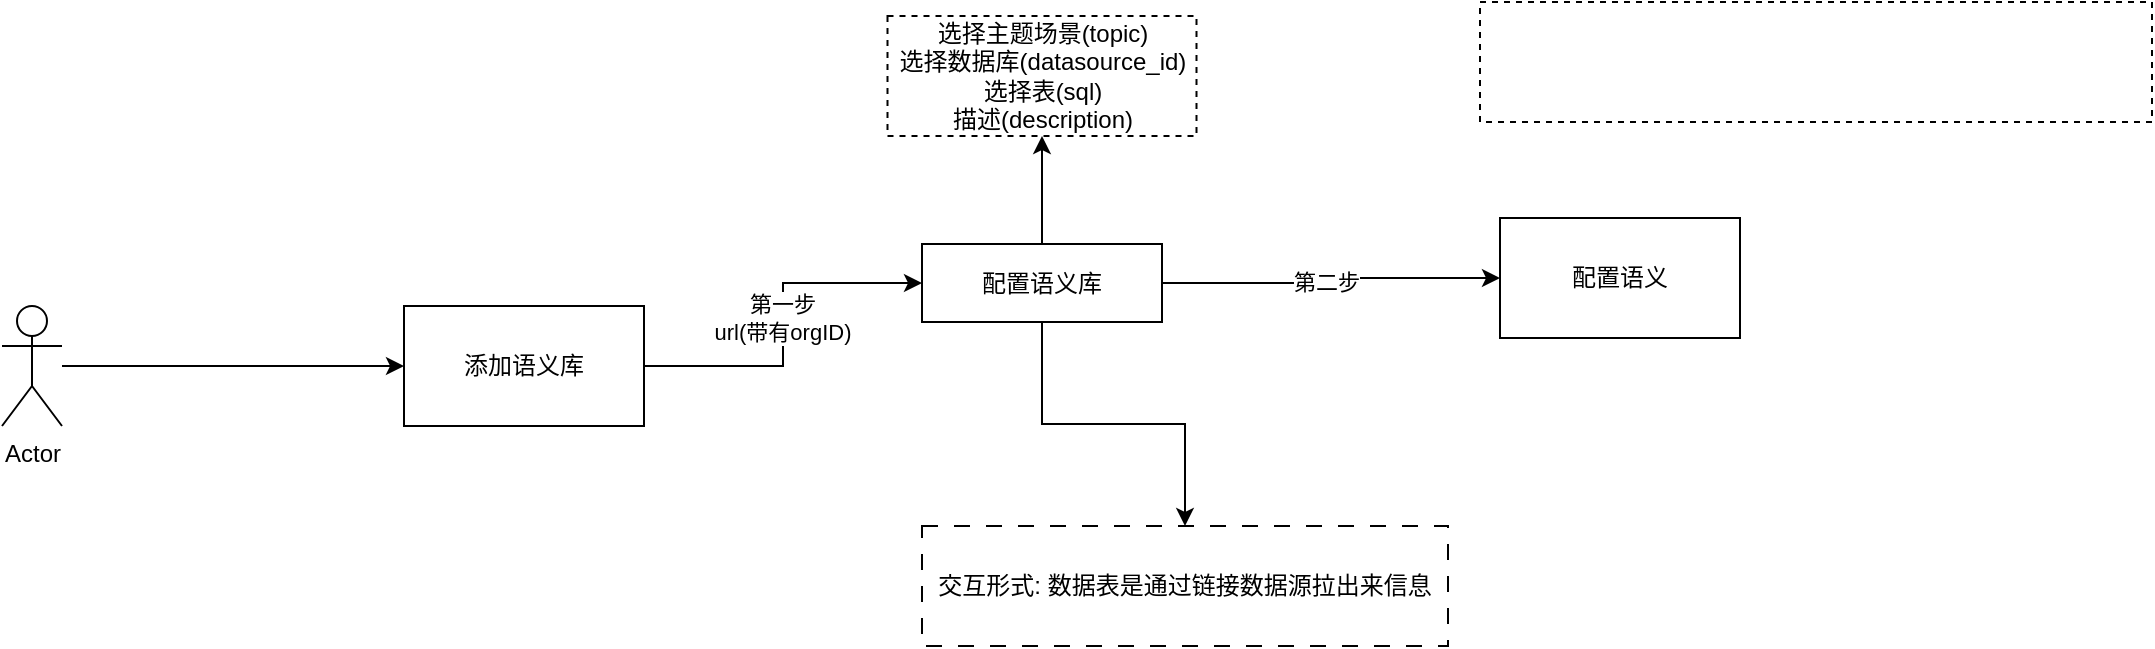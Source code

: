 <mxfile version="22.1.7" type="github">
  <diagram name="第 1 页" id="1hYo64LuMpDYzzGd4I8e">
    <mxGraphModel dx="1434" dy="786" grid="0" gridSize="10" guides="1" tooltips="1" connect="1" arrows="1" fold="1" page="1" pageScale="1" pageWidth="1654" pageHeight="2336" math="0" shadow="0">
      <root>
        <mxCell id="0" />
        <mxCell id="1" parent="0" />
        <mxCell id="4XoDtmQWzFF1k-0LZuOs-3" style="edgeStyle=orthogonalEdgeStyle;rounded=0;orthogonalLoop=1;jettySize=auto;html=1;" parent="1" source="4XoDtmQWzFF1k-0LZuOs-1" target="4XoDtmQWzFF1k-0LZuOs-2" edge="1">
          <mxGeometry relative="1" as="geometry" />
        </mxCell>
        <mxCell id="4XoDtmQWzFF1k-0LZuOs-1" value="Actor" style="shape=umlActor;verticalLabelPosition=bottom;verticalAlign=top;html=1;outlineConnect=0;" parent="1" vertex="1">
          <mxGeometry x="158" y="231" width="30" height="60" as="geometry" />
        </mxCell>
        <mxCell id="4XoDtmQWzFF1k-0LZuOs-6" style="edgeStyle=orthogonalEdgeStyle;rounded=0;orthogonalLoop=1;jettySize=auto;html=1;entryX=0;entryY=0.5;entryDx=0;entryDy=0;" parent="1" source="4XoDtmQWzFF1k-0LZuOs-2" target="4XoDtmQWzFF1k-0LZuOs-5" edge="1">
          <mxGeometry relative="1" as="geometry" />
        </mxCell>
        <mxCell id="arsLk9QwE6Tpv6ynl3g6-2" value="第一步&lt;br&gt;url(带有orgID)" style="edgeLabel;html=1;align=center;verticalAlign=middle;resizable=0;points=[];" vertex="1" connectable="0" parent="4XoDtmQWzFF1k-0LZuOs-6">
          <mxGeometry x="0.044" y="2" relative="1" as="geometry">
            <mxPoint x="1" as="offset" />
          </mxGeometry>
        </mxCell>
        <mxCell id="4XoDtmQWzFF1k-0LZuOs-2" value="添加语义库" style="rounded=0;whiteSpace=wrap;html=1;" parent="1" vertex="1">
          <mxGeometry x="359" y="231" width="120" height="60" as="geometry" />
        </mxCell>
        <mxCell id="4XoDtmQWzFF1k-0LZuOs-8" style="edgeStyle=orthogonalEdgeStyle;rounded=0;orthogonalLoop=1;jettySize=auto;html=1;exitX=1;exitY=0.5;exitDx=0;exitDy=0;entryX=0;entryY=0.5;entryDx=0;entryDy=0;" parent="1" source="4XoDtmQWzFF1k-0LZuOs-5" target="4XoDtmQWzFF1k-0LZuOs-7" edge="1">
          <mxGeometry relative="1" as="geometry" />
        </mxCell>
        <mxCell id="arsLk9QwE6Tpv6ynl3g6-3" value="第二步" style="edgeLabel;html=1;align=center;verticalAlign=middle;resizable=0;points=[];" vertex="1" connectable="0" parent="4XoDtmQWzFF1k-0LZuOs-8">
          <mxGeometry x="-0.041" y="1" relative="1" as="geometry">
            <mxPoint as="offset" />
          </mxGeometry>
        </mxCell>
        <mxCell id="arsLk9QwE6Tpv6ynl3g6-1" style="edgeStyle=orthogonalEdgeStyle;rounded=0;orthogonalLoop=1;jettySize=auto;html=1;entryX=0.5;entryY=1;entryDx=0;entryDy=0;" edge="1" parent="1" source="4XoDtmQWzFF1k-0LZuOs-5" target="4XoDtmQWzFF1k-0LZuOs-9">
          <mxGeometry relative="1" as="geometry" />
        </mxCell>
        <mxCell id="arsLk9QwE6Tpv6ynl3g6-9" style="edgeStyle=orthogonalEdgeStyle;rounded=0;orthogonalLoop=1;jettySize=auto;html=1;" edge="1" parent="1" source="4XoDtmQWzFF1k-0LZuOs-5" target="arsLk9QwE6Tpv6ynl3g6-8">
          <mxGeometry relative="1" as="geometry" />
        </mxCell>
        <mxCell id="4XoDtmQWzFF1k-0LZuOs-5" value="配置语义库" style="rounded=0;whiteSpace=wrap;html=1;" parent="1" vertex="1">
          <mxGeometry x="618" y="200" width="120" height="39" as="geometry" />
        </mxCell>
        <mxCell id="4XoDtmQWzFF1k-0LZuOs-7" value="配置语义" style="rounded=0;whiteSpace=wrap;html=1;" parent="1" vertex="1">
          <mxGeometry x="907" y="187" width="120" height="60" as="geometry" />
        </mxCell>
        <mxCell id="4XoDtmQWzFF1k-0LZuOs-9" value="选择主题场景(topic)&lt;br&gt;选择数据库(datasource_id)&lt;br&gt;选择表(sql)&lt;br&gt;描述(description)" style="rounded=0;whiteSpace=wrap;html=1;dashed=1;" parent="1" vertex="1">
          <mxGeometry x="600.75" y="86" width="154.5" height="60" as="geometry" />
        </mxCell>
        <mxCell id="arsLk9QwE6Tpv6ynl3g6-4" value="" style="rounded=0;whiteSpace=wrap;html=1;dashed=1;" vertex="1" parent="1">
          <mxGeometry x="897" y="79" width="336" height="60" as="geometry" />
        </mxCell>
        <mxCell id="arsLk9QwE6Tpv6ynl3g6-8" value="交互形式: 数据表是通过链接数据源拉出来信息" style="rounded=0;whiteSpace=wrap;html=1;dashed=1;dashPattern=8 8;" vertex="1" parent="1">
          <mxGeometry x="618" y="341" width="263" height="60" as="geometry" />
        </mxCell>
      </root>
    </mxGraphModel>
  </diagram>
</mxfile>
